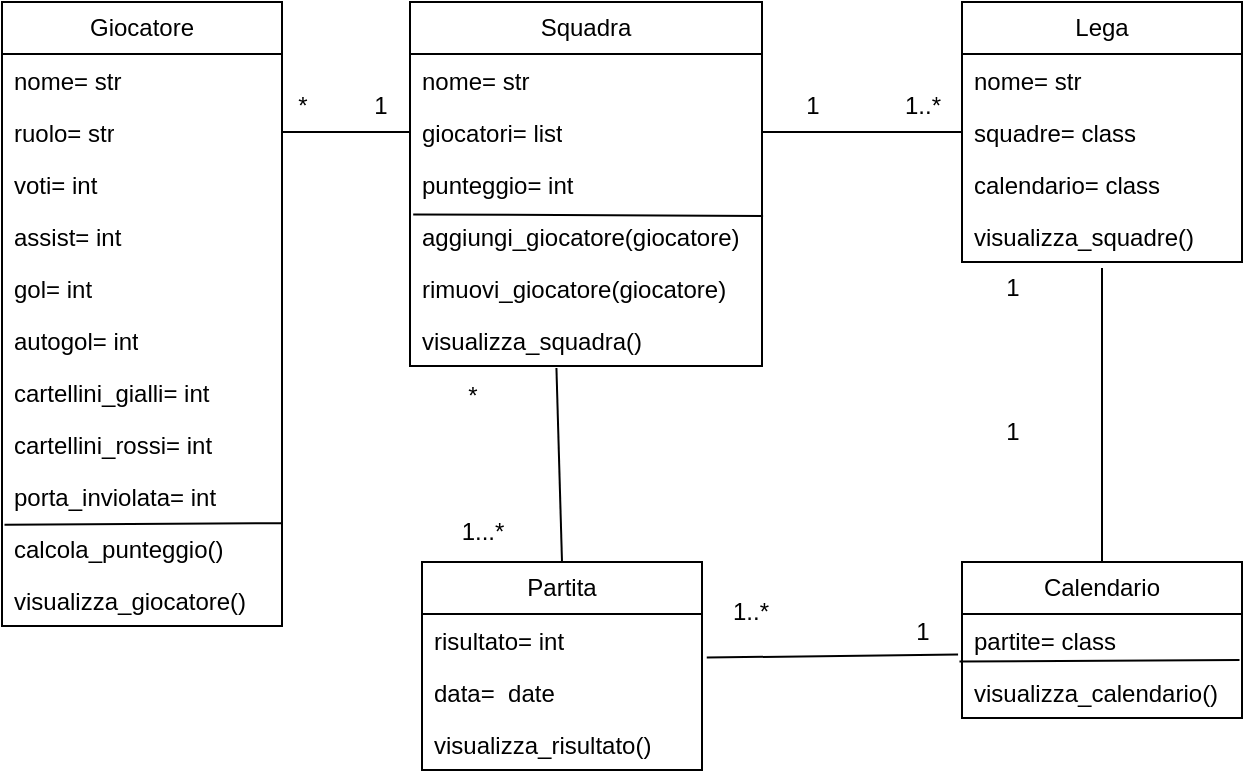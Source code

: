 <mxfile version="26.2.9">
  <diagram name="Pagina-1" id="ELMQ19Qlg_344IisIe3Q">
    <mxGraphModel dx="1044" dy="562" grid="1" gridSize="10" guides="1" tooltips="1" connect="1" arrows="1" fold="1" page="1" pageScale="1" pageWidth="827" pageHeight="1169" math="0" shadow="0">
      <root>
        <mxCell id="0" />
        <mxCell id="1" parent="0" />
        <mxCell id="zbhDOBiwLv9gxsGc5Ieh-1" value="Giocatore" style="swimlane;fontStyle=0;childLayout=stackLayout;horizontal=1;startSize=26;fillColor=none;horizontalStack=0;resizeParent=1;resizeParentMax=0;resizeLast=0;collapsible=1;marginBottom=0;whiteSpace=wrap;html=1;" parent="1" vertex="1">
          <mxGeometry x="40" y="170" width="140" height="312" as="geometry" />
        </mxCell>
        <mxCell id="zbhDOBiwLv9gxsGc5Ieh-3" value="nome= str" style="text;strokeColor=none;fillColor=none;align=left;verticalAlign=top;spacingLeft=4;spacingRight=4;overflow=hidden;rotatable=0;points=[[0,0.5],[1,0.5]];portConstraint=eastwest;whiteSpace=wrap;html=1;" parent="zbhDOBiwLv9gxsGc5Ieh-1" vertex="1">
          <mxGeometry y="26" width="140" height="26" as="geometry" />
        </mxCell>
        <mxCell id="zbhDOBiwLv9gxsGc5Ieh-4" value="&lt;div&gt;ruolo= str&lt;/div&gt;" style="text;strokeColor=none;fillColor=none;align=left;verticalAlign=top;spacingLeft=4;spacingRight=4;overflow=hidden;rotatable=0;points=[[0,0.5],[1,0.5]];portConstraint=eastwest;whiteSpace=wrap;html=1;" parent="zbhDOBiwLv9gxsGc5Ieh-1" vertex="1">
          <mxGeometry y="52" width="140" height="26" as="geometry" />
        </mxCell>
        <mxCell id="zbhDOBiwLv9gxsGc5Ieh-21" value="voti= int" style="text;strokeColor=none;fillColor=none;align=left;verticalAlign=top;spacingLeft=4;spacingRight=4;overflow=hidden;rotatable=0;points=[[0,0.5],[1,0.5]];portConstraint=eastwest;whiteSpace=wrap;html=1;" parent="zbhDOBiwLv9gxsGc5Ieh-1" vertex="1">
          <mxGeometry y="78" width="140" height="26" as="geometry" />
        </mxCell>
        <mxCell id="zbhDOBiwLv9gxsGc5Ieh-22" value="assist= int" style="text;strokeColor=none;fillColor=none;align=left;verticalAlign=top;spacingLeft=4;spacingRight=4;overflow=hidden;rotatable=0;points=[[0,0.5],[1,0.5]];portConstraint=eastwest;whiteSpace=wrap;html=1;" parent="zbhDOBiwLv9gxsGc5Ieh-1" vertex="1">
          <mxGeometry y="104" width="140" height="26" as="geometry" />
        </mxCell>
        <mxCell id="zbhDOBiwLv9gxsGc5Ieh-23" value="gol= int" style="text;strokeColor=none;fillColor=none;align=left;verticalAlign=top;spacingLeft=4;spacingRight=4;overflow=hidden;rotatable=0;points=[[0,0.5],[1,0.5]];portConstraint=eastwest;whiteSpace=wrap;html=1;" parent="zbhDOBiwLv9gxsGc5Ieh-1" vertex="1">
          <mxGeometry y="130" width="140" height="26" as="geometry" />
        </mxCell>
        <mxCell id="zbhDOBiwLv9gxsGc5Ieh-24" value="autogol= int" style="text;strokeColor=none;fillColor=none;align=left;verticalAlign=top;spacingLeft=4;spacingRight=4;overflow=hidden;rotatable=0;points=[[0,0.5],[1,0.5]];portConstraint=eastwest;whiteSpace=wrap;html=1;" parent="zbhDOBiwLv9gxsGc5Ieh-1" vertex="1">
          <mxGeometry y="156" width="140" height="26" as="geometry" />
        </mxCell>
        <mxCell id="zbhDOBiwLv9gxsGc5Ieh-25" value="cartellini_gialli= int" style="text;strokeColor=none;fillColor=none;align=left;verticalAlign=top;spacingLeft=4;spacingRight=4;overflow=hidden;rotatable=0;points=[[0,0.5],[1,0.5]];portConstraint=eastwest;whiteSpace=wrap;html=1;" parent="zbhDOBiwLv9gxsGc5Ieh-1" vertex="1">
          <mxGeometry y="182" width="140" height="26" as="geometry" />
        </mxCell>
        <mxCell id="zbhDOBiwLv9gxsGc5Ieh-26" value="cartellini_rossi= int" style="text;strokeColor=none;fillColor=none;align=left;verticalAlign=top;spacingLeft=4;spacingRight=4;overflow=hidden;rotatable=0;points=[[0,0.5],[1,0.5]];portConstraint=eastwest;whiteSpace=wrap;html=1;" parent="zbhDOBiwLv9gxsGc5Ieh-1" vertex="1">
          <mxGeometry y="208" width="140" height="26" as="geometry" />
        </mxCell>
        <mxCell id="zbhDOBiwLv9gxsGc5Ieh-27" value="porta_inviolata= int" style="text;strokeColor=none;fillColor=none;align=left;verticalAlign=top;spacingLeft=4;spacingRight=4;overflow=hidden;rotatable=0;points=[[0,0.5],[1,0.5]];portConstraint=eastwest;whiteSpace=wrap;html=1;" parent="zbhDOBiwLv9gxsGc5Ieh-1" vertex="1">
          <mxGeometry y="234" width="140" height="26" as="geometry" />
        </mxCell>
        <mxCell id="zbhDOBiwLv9gxsGc5Ieh-28" value="calcola_punteggio()" style="text;strokeColor=none;fillColor=none;align=left;verticalAlign=top;spacingLeft=4;spacingRight=4;overflow=hidden;rotatable=0;points=[[0,0.5],[1,0.5]];portConstraint=eastwest;whiteSpace=wrap;html=1;" parent="zbhDOBiwLv9gxsGc5Ieh-1" vertex="1">
          <mxGeometry y="260" width="140" height="26" as="geometry" />
        </mxCell>
        <mxCell id="eV6kDtaZ0IduC853Nnhn-9" value="" style="endArrow=none;html=1;rounded=0;exitX=0.009;exitY=0.054;exitDx=0;exitDy=0;exitPerimeter=0;entryX=0.997;entryY=0.023;entryDx=0;entryDy=0;entryPerimeter=0;" edge="1" parent="zbhDOBiwLv9gxsGc5Ieh-1" source="zbhDOBiwLv9gxsGc5Ieh-28" target="zbhDOBiwLv9gxsGc5Ieh-28">
          <mxGeometry width="50" height="50" relative="1" as="geometry">
            <mxPoint x="220" y="150" as="sourcePoint" />
            <mxPoint x="270" y="100" as="targetPoint" />
          </mxGeometry>
        </mxCell>
        <mxCell id="eV6kDtaZ0IduC853Nnhn-13" value="visualizza_giocatore()" style="text;strokeColor=none;fillColor=none;align=left;verticalAlign=top;spacingLeft=4;spacingRight=4;overflow=hidden;rotatable=0;points=[[0,0.5],[1,0.5]];portConstraint=eastwest;whiteSpace=wrap;html=1;" vertex="1" parent="zbhDOBiwLv9gxsGc5Ieh-1">
          <mxGeometry y="286" width="140" height="26" as="geometry" />
        </mxCell>
        <mxCell id="zbhDOBiwLv9gxsGc5Ieh-5" value="Squadra" style="swimlane;fontStyle=0;childLayout=stackLayout;horizontal=1;startSize=26;fillColor=none;horizontalStack=0;resizeParent=1;resizeParentMax=0;resizeLast=0;collapsible=1;marginBottom=0;whiteSpace=wrap;html=1;" parent="1" vertex="1">
          <mxGeometry x="244" y="170" width="176" height="182" as="geometry" />
        </mxCell>
        <mxCell id="zbhDOBiwLv9gxsGc5Ieh-6" value="nome= str" style="text;strokeColor=none;fillColor=none;align=left;verticalAlign=top;spacingLeft=4;spacingRight=4;overflow=hidden;rotatable=0;points=[[0,0.5],[1,0.5]];portConstraint=eastwest;whiteSpace=wrap;html=1;" parent="zbhDOBiwLv9gxsGc5Ieh-5" vertex="1">
          <mxGeometry y="26" width="176" height="26" as="geometry" />
        </mxCell>
        <mxCell id="zbhDOBiwLv9gxsGc5Ieh-7" value="giocatori= list" style="text;strokeColor=none;fillColor=none;align=left;verticalAlign=top;spacingLeft=4;spacingRight=4;overflow=hidden;rotatable=0;points=[[0,0.5],[1,0.5]];portConstraint=eastwest;whiteSpace=wrap;html=1;" parent="zbhDOBiwLv9gxsGc5Ieh-5" vertex="1">
          <mxGeometry y="52" width="176" height="26" as="geometry" />
        </mxCell>
        <mxCell id="zbhDOBiwLv9gxsGc5Ieh-8" value="punteggio= int" style="text;strokeColor=none;fillColor=none;align=left;verticalAlign=top;spacingLeft=4;spacingRight=4;overflow=hidden;rotatable=0;points=[[0,0.5],[1,0.5]];portConstraint=eastwest;whiteSpace=wrap;html=1;" parent="zbhDOBiwLv9gxsGc5Ieh-5" vertex="1">
          <mxGeometry y="78" width="176" height="26" as="geometry" />
        </mxCell>
        <mxCell id="zbhDOBiwLv9gxsGc5Ieh-29" value="aggiungi_giocatore(giocatore)" style="text;strokeColor=none;fillColor=none;align=left;verticalAlign=top;spacingLeft=4;spacingRight=4;overflow=hidden;rotatable=0;points=[[0,0.5],[1,0.5]];portConstraint=eastwest;whiteSpace=wrap;html=1;" parent="zbhDOBiwLv9gxsGc5Ieh-5" vertex="1">
          <mxGeometry y="104" width="176" height="26" as="geometry" />
        </mxCell>
        <mxCell id="eV6kDtaZ0IduC853Nnhn-11" value="" style="endArrow=none;html=1;rounded=0;entryX=1.003;entryY=0.115;entryDx=0;entryDy=0;entryPerimeter=0;exitX=0.009;exitY=1.085;exitDx=0;exitDy=0;exitPerimeter=0;" edge="1" parent="zbhDOBiwLv9gxsGc5Ieh-5" source="zbhDOBiwLv9gxsGc5Ieh-8" target="zbhDOBiwLv9gxsGc5Ieh-29">
          <mxGeometry width="50" height="50" relative="1" as="geometry">
            <mxPoint x="16" y="150" as="sourcePoint" />
            <mxPoint x="66" y="100" as="targetPoint" />
          </mxGeometry>
        </mxCell>
        <mxCell id="eV6kDtaZ0IduC853Nnhn-14" value="rimuovi_giocatore(giocatore)" style="text;strokeColor=none;fillColor=none;align=left;verticalAlign=top;spacingLeft=4;spacingRight=4;overflow=hidden;rotatable=0;points=[[0,0.5],[1,0.5]];portConstraint=eastwest;whiteSpace=wrap;html=1;" vertex="1" parent="zbhDOBiwLv9gxsGc5Ieh-5">
          <mxGeometry y="130" width="176" height="26" as="geometry" />
        </mxCell>
        <mxCell id="eV6kDtaZ0IduC853Nnhn-15" value="visualizza_squadra()" style="text;strokeColor=none;fillColor=none;align=left;verticalAlign=top;spacingLeft=4;spacingRight=4;overflow=hidden;rotatable=0;points=[[0,0.5],[1,0.5]];portConstraint=eastwest;whiteSpace=wrap;html=1;" vertex="1" parent="zbhDOBiwLv9gxsGc5Ieh-5">
          <mxGeometry y="156" width="176" height="26" as="geometry" />
        </mxCell>
        <mxCell id="zbhDOBiwLv9gxsGc5Ieh-9" value="Lega" style="swimlane;fontStyle=0;childLayout=stackLayout;horizontal=1;startSize=26;fillColor=none;horizontalStack=0;resizeParent=1;resizeParentMax=0;resizeLast=0;collapsible=1;marginBottom=0;whiteSpace=wrap;html=1;" parent="1" vertex="1">
          <mxGeometry x="520" y="170" width="140" height="130" as="geometry" />
        </mxCell>
        <mxCell id="zbhDOBiwLv9gxsGc5Ieh-10" value="nome= str" style="text;strokeColor=none;fillColor=none;align=left;verticalAlign=top;spacingLeft=4;spacingRight=4;overflow=hidden;rotatable=0;points=[[0,0.5],[1,0.5]];portConstraint=eastwest;whiteSpace=wrap;html=1;" parent="zbhDOBiwLv9gxsGc5Ieh-9" vertex="1">
          <mxGeometry y="26" width="140" height="26" as="geometry" />
        </mxCell>
        <mxCell id="zbhDOBiwLv9gxsGc5Ieh-11" value="squadre= class" style="text;strokeColor=none;fillColor=none;align=left;verticalAlign=top;spacingLeft=4;spacingRight=4;overflow=hidden;rotatable=0;points=[[0,0.5],[1,0.5]];portConstraint=eastwest;whiteSpace=wrap;html=1;" parent="zbhDOBiwLv9gxsGc5Ieh-9" vertex="1">
          <mxGeometry y="52" width="140" height="26" as="geometry" />
        </mxCell>
        <mxCell id="zbhDOBiwLv9gxsGc5Ieh-12" value="calendario= class&amp;nbsp;" style="text;strokeColor=none;fillColor=none;align=left;verticalAlign=top;spacingLeft=4;spacingRight=4;overflow=hidden;rotatable=0;points=[[0,0.5],[1,0.5]];portConstraint=eastwest;whiteSpace=wrap;html=1;" parent="zbhDOBiwLv9gxsGc5Ieh-9" vertex="1">
          <mxGeometry y="78" width="140" height="26" as="geometry" />
        </mxCell>
        <mxCell id="eV6kDtaZ0IduC853Nnhn-18" value="visualizza_squadre()" style="text;strokeColor=none;fillColor=none;align=left;verticalAlign=top;spacingLeft=4;spacingRight=4;overflow=hidden;rotatable=0;points=[[0,0.5],[1,0.5]];portConstraint=eastwest;whiteSpace=wrap;html=1;" vertex="1" parent="zbhDOBiwLv9gxsGc5Ieh-9">
          <mxGeometry y="104" width="140" height="26" as="geometry" />
        </mxCell>
        <mxCell id="zbhDOBiwLv9gxsGc5Ieh-13" value="Partita" style="swimlane;fontStyle=0;childLayout=stackLayout;horizontal=1;startSize=26;fillColor=none;horizontalStack=0;resizeParent=1;resizeParentMax=0;resizeLast=0;collapsible=1;marginBottom=0;whiteSpace=wrap;html=1;" parent="1" vertex="1">
          <mxGeometry x="250" y="450" width="140" height="104" as="geometry" />
        </mxCell>
        <mxCell id="zbhDOBiwLv9gxsGc5Ieh-14" value="risultato= int" style="text;strokeColor=none;fillColor=none;align=left;verticalAlign=top;spacingLeft=4;spacingRight=4;overflow=hidden;rotatable=0;points=[[0,0.5],[1,0.5]];portConstraint=eastwest;whiteSpace=wrap;html=1;" parent="zbhDOBiwLv9gxsGc5Ieh-13" vertex="1">
          <mxGeometry y="26" width="140" height="26" as="geometry" />
        </mxCell>
        <mxCell id="eV6kDtaZ0IduC853Nnhn-16" value="data=&amp;nbsp; date" style="text;strokeColor=none;fillColor=none;align=left;verticalAlign=top;spacingLeft=4;spacingRight=4;overflow=hidden;rotatable=0;points=[[0,0.5],[1,0.5]];portConstraint=eastwest;whiteSpace=wrap;html=1;" vertex="1" parent="zbhDOBiwLv9gxsGc5Ieh-13">
          <mxGeometry y="52" width="140" height="26" as="geometry" />
        </mxCell>
        <mxCell id="eV6kDtaZ0IduC853Nnhn-12" value="visualizza_risultato()" style="text;strokeColor=none;fillColor=none;align=left;verticalAlign=top;spacingLeft=4;spacingRight=4;overflow=hidden;rotatable=0;points=[[0,0.5],[1,0.5]];portConstraint=eastwest;whiteSpace=wrap;html=1;" vertex="1" parent="zbhDOBiwLv9gxsGc5Ieh-13">
          <mxGeometry y="78" width="140" height="26" as="geometry" />
        </mxCell>
        <mxCell id="zbhDOBiwLv9gxsGc5Ieh-31" value="Calendario" style="swimlane;fontStyle=0;childLayout=stackLayout;horizontal=1;startSize=26;fillColor=none;horizontalStack=0;resizeParent=1;resizeParentMax=0;resizeLast=0;collapsible=1;marginBottom=0;whiteSpace=wrap;html=1;" parent="1" vertex="1">
          <mxGeometry x="520" y="450" width="140" height="78" as="geometry" />
        </mxCell>
        <mxCell id="zbhDOBiwLv9gxsGc5Ieh-32" value="partite= class" style="text;strokeColor=none;fillColor=none;align=left;verticalAlign=top;spacingLeft=4;spacingRight=4;overflow=hidden;rotatable=0;points=[[0,0.5],[1,0.5]];portConstraint=eastwest;whiteSpace=wrap;html=1;" parent="zbhDOBiwLv9gxsGc5Ieh-31" vertex="1">
          <mxGeometry y="26" width="140" height="26" as="geometry" />
        </mxCell>
        <mxCell id="zbhDOBiwLv9gxsGc5Ieh-35" value="visualizza_calendario()" style="text;strokeColor=none;fillColor=none;align=left;verticalAlign=top;spacingLeft=4;spacingRight=4;overflow=hidden;rotatable=0;points=[[0,0.5],[1,0.5]];portConstraint=eastwest;whiteSpace=wrap;html=1;" parent="zbhDOBiwLv9gxsGc5Ieh-31" vertex="1">
          <mxGeometry y="52" width="140" height="26" as="geometry" />
        </mxCell>
        <mxCell id="eV6kDtaZ0IduC853Nnhn-17" value="" style="endArrow=none;html=1;rounded=0;entryX=-0.009;entryY=0.915;entryDx=0;entryDy=0;entryPerimeter=0;exitX=0.991;exitY=0.885;exitDx=0;exitDy=0;exitPerimeter=0;" edge="1" parent="zbhDOBiwLv9gxsGc5Ieh-31" source="zbhDOBiwLv9gxsGc5Ieh-32" target="zbhDOBiwLv9gxsGc5Ieh-32">
          <mxGeometry width="50" height="50" relative="1" as="geometry">
            <mxPoint x="-260" y="-40" as="sourcePoint" />
            <mxPoint x="-210" y="-90" as="targetPoint" />
          </mxGeometry>
        </mxCell>
        <mxCell id="zbhDOBiwLv9gxsGc5Ieh-43" style="edgeStyle=orthogonalEdgeStyle;rounded=0;orthogonalLoop=1;jettySize=auto;html=1;exitX=1;exitY=0.5;exitDx=0;exitDy=0;entryX=0;entryY=0.5;entryDx=0;entryDy=0;endArrow=none;startFill=0;" parent="1" source="zbhDOBiwLv9gxsGc5Ieh-4" target="zbhDOBiwLv9gxsGc5Ieh-7" edge="1">
          <mxGeometry relative="1" as="geometry" />
        </mxCell>
        <mxCell id="zbhDOBiwLv9gxsGc5Ieh-44" style="edgeStyle=orthogonalEdgeStyle;rounded=0;orthogonalLoop=1;jettySize=auto;html=1;exitX=1;exitY=0.5;exitDx=0;exitDy=0;entryX=0;entryY=0.5;entryDx=0;entryDy=0;endArrow=none;startFill=0;" parent="1" source="zbhDOBiwLv9gxsGc5Ieh-7" target="zbhDOBiwLv9gxsGc5Ieh-11" edge="1">
          <mxGeometry relative="1" as="geometry" />
        </mxCell>
        <mxCell id="zbhDOBiwLv9gxsGc5Ieh-49" value="*" style="text;html=1;align=center;verticalAlign=middle;resizable=0;points=[];autosize=1;strokeColor=none;fillColor=none;" parent="1" vertex="1">
          <mxGeometry x="175" y="207" width="30" height="30" as="geometry" />
        </mxCell>
        <mxCell id="zbhDOBiwLv9gxsGc5Ieh-50" value="1" style="text;html=1;align=center;verticalAlign=middle;resizable=0;points=[];autosize=1;strokeColor=none;fillColor=none;" parent="1" vertex="1">
          <mxGeometry x="214" y="207" width="30" height="30" as="geometry" />
        </mxCell>
        <mxCell id="zbhDOBiwLv9gxsGc5Ieh-56" value="1" style="text;html=1;align=center;verticalAlign=middle;resizable=0;points=[];autosize=1;strokeColor=none;fillColor=none;" parent="1" vertex="1">
          <mxGeometry x="530" y="298" width="30" height="30" as="geometry" />
        </mxCell>
        <mxCell id="zbhDOBiwLv9gxsGc5Ieh-57" value="1" style="text;html=1;align=center;verticalAlign=middle;resizable=0;points=[];autosize=1;strokeColor=none;fillColor=none;" parent="1" vertex="1">
          <mxGeometry x="530" y="370" width="30" height="30" as="geometry" />
        </mxCell>
        <mxCell id="zbhDOBiwLv9gxsGc5Ieh-59" value="1..*" style="text;html=1;align=center;verticalAlign=middle;resizable=0;points=[];autosize=1;strokeColor=none;fillColor=none;" parent="1" vertex="1">
          <mxGeometry x="394" y="460" width="40" height="30" as="geometry" />
        </mxCell>
        <mxCell id="zbhDOBiwLv9gxsGc5Ieh-60" value="1" style="text;html=1;align=center;verticalAlign=middle;resizable=0;points=[];autosize=1;strokeColor=none;fillColor=none;" parent="1" vertex="1">
          <mxGeometry x="485" y="470" width="30" height="30" as="geometry" />
        </mxCell>
        <mxCell id="zbhDOBiwLv9gxsGc5Ieh-61" value="1...*" style="text;html=1;align=center;verticalAlign=middle;resizable=0;points=[];autosize=1;strokeColor=none;fillColor=none;" parent="1" vertex="1">
          <mxGeometry x="260" y="420" width="40" height="30" as="geometry" />
        </mxCell>
        <mxCell id="zbhDOBiwLv9gxsGc5Ieh-63" value="*" style="text;html=1;align=center;verticalAlign=middle;resizable=0;points=[];autosize=1;strokeColor=none;fillColor=none;" parent="1" vertex="1">
          <mxGeometry x="260" y="352" width="30" height="30" as="geometry" />
        </mxCell>
        <mxCell id="zbhDOBiwLv9gxsGc5Ieh-64" value="1" style="text;html=1;align=center;verticalAlign=middle;resizable=0;points=[];autosize=1;strokeColor=none;fillColor=none;" parent="1" vertex="1">
          <mxGeometry x="430" y="207" width="30" height="30" as="geometry" />
        </mxCell>
        <mxCell id="zbhDOBiwLv9gxsGc5Ieh-66" value="1..*" style="text;html=1;align=center;verticalAlign=middle;resizable=0;points=[];autosize=1;strokeColor=none;fillColor=none;" parent="1" vertex="1">
          <mxGeometry x="480" y="207" width="40" height="30" as="geometry" />
        </mxCell>
        <mxCell id="eV6kDtaZ0IduC853Nnhn-19" value="" style="endArrow=none;html=1;rounded=0;entryX=0.416;entryY=1.038;entryDx=0;entryDy=0;entryPerimeter=0;exitX=0.5;exitY=0;exitDx=0;exitDy=0;" edge="1" parent="1" source="zbhDOBiwLv9gxsGc5Ieh-13" target="eV6kDtaZ0IduC853Nnhn-15">
          <mxGeometry width="50" height="50" relative="1" as="geometry">
            <mxPoint x="260" y="380" as="sourcePoint" />
            <mxPoint x="310" y="330" as="targetPoint" />
          </mxGeometry>
        </mxCell>
        <mxCell id="eV6kDtaZ0IduC853Nnhn-20" value="" style="endArrow=none;html=1;rounded=0;entryX=-0.014;entryY=0.777;entryDx=0;entryDy=0;entryPerimeter=0;exitX=1.017;exitY=0.838;exitDx=0;exitDy=0;exitPerimeter=0;" edge="1" parent="1" source="zbhDOBiwLv9gxsGc5Ieh-14" target="zbhDOBiwLv9gxsGc5Ieh-32">
          <mxGeometry width="50" height="50" relative="1" as="geometry">
            <mxPoint x="260" y="380" as="sourcePoint" />
            <mxPoint x="310" y="330" as="targetPoint" />
          </mxGeometry>
        </mxCell>
        <mxCell id="eV6kDtaZ0IduC853Nnhn-21" value="" style="endArrow=none;html=1;rounded=0;exitX=0.5;exitY=0;exitDx=0;exitDy=0;" edge="1" parent="1" source="zbhDOBiwLv9gxsGc5Ieh-31">
          <mxGeometry width="50" height="50" relative="1" as="geometry">
            <mxPoint x="260" y="380" as="sourcePoint" />
            <mxPoint x="590" y="303" as="targetPoint" />
          </mxGeometry>
        </mxCell>
      </root>
    </mxGraphModel>
  </diagram>
</mxfile>
